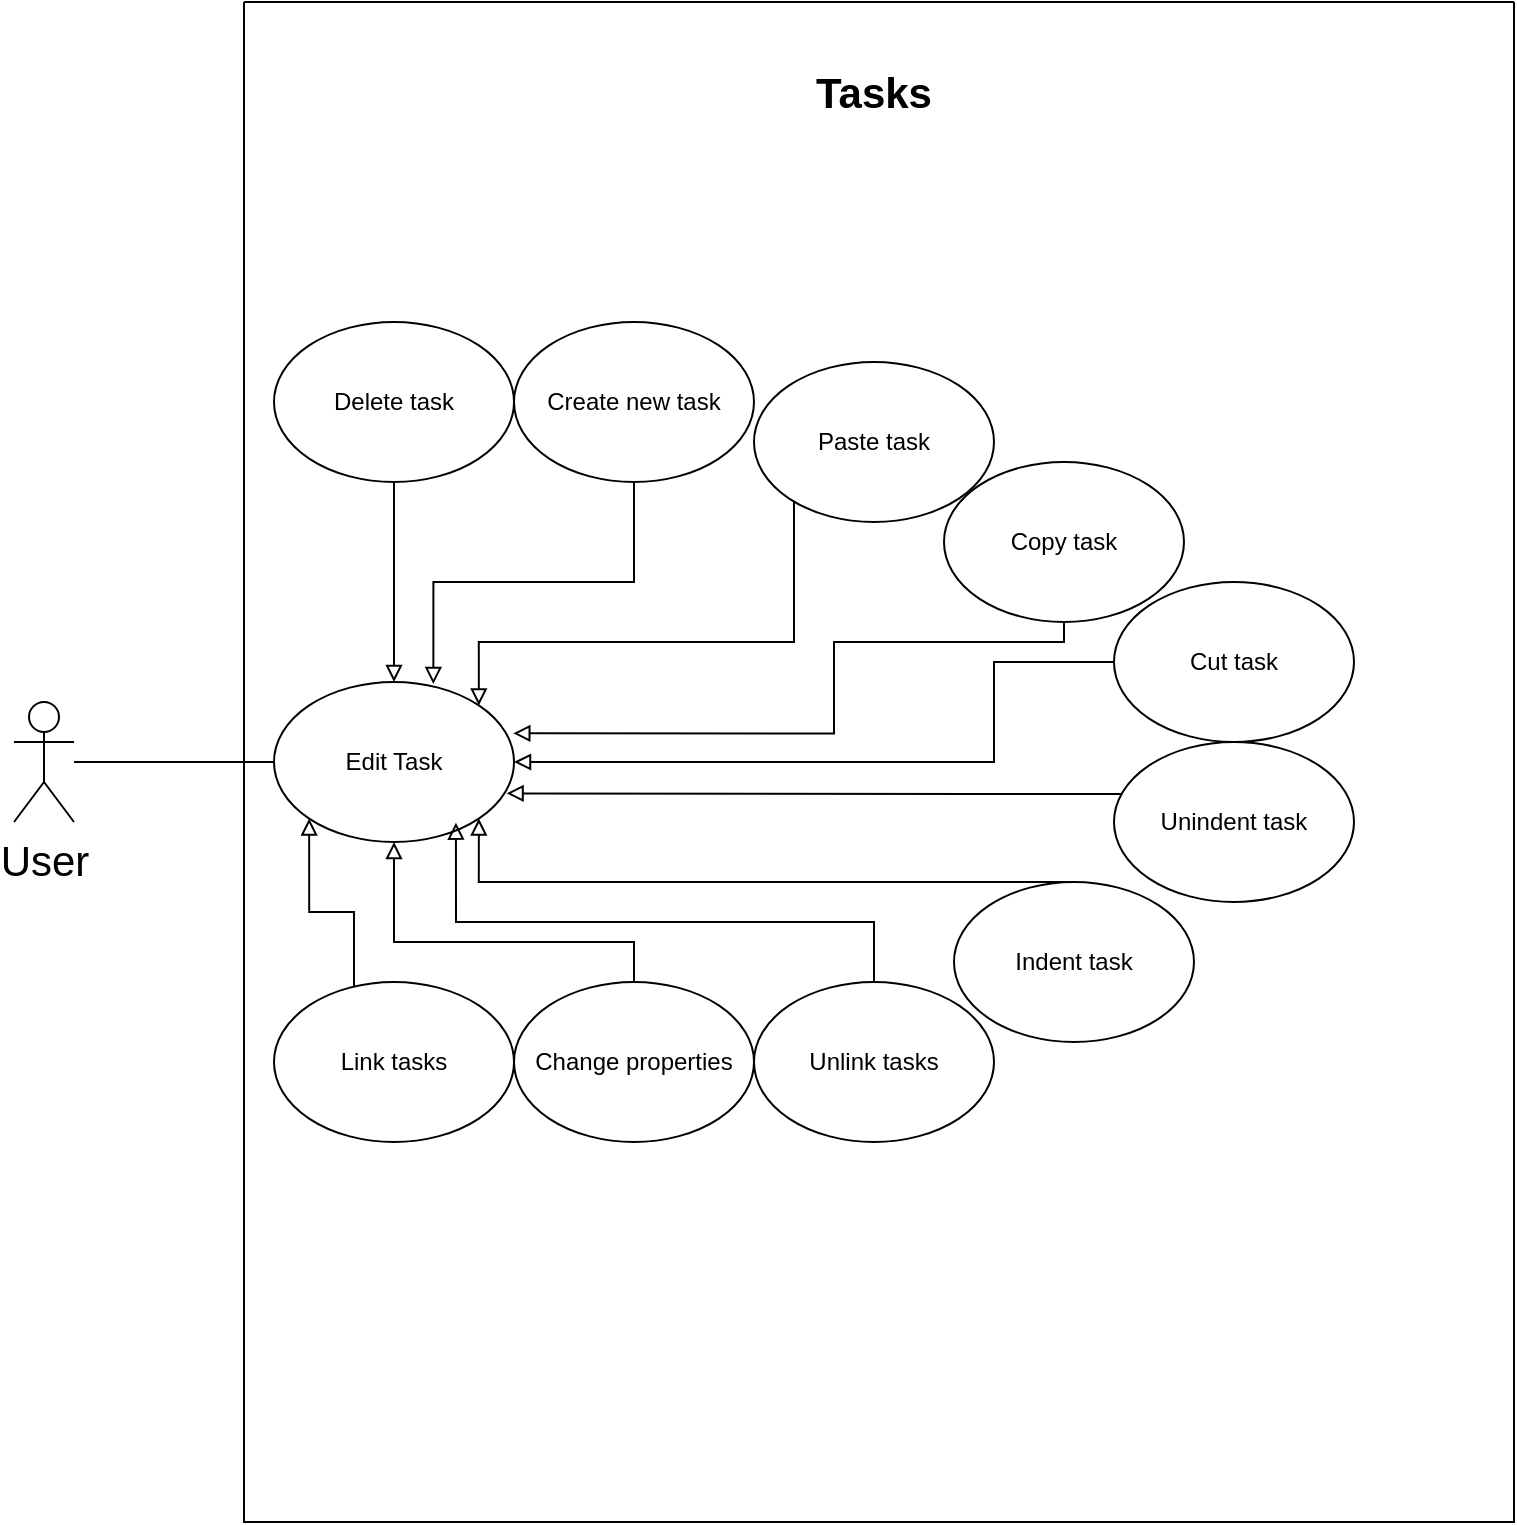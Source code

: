 <mxfile version="20.6.0" type="google"><diagram id="lxM0SHC_ksFYNgwX8Cci" name="Página-1"><mxGraphModel grid="1" page="1" gridSize="10" guides="1" tooltips="1" connect="1" arrows="1" fold="1" pageScale="1" pageWidth="850" pageHeight="1100" math="0" shadow="0"><root><mxCell id="0"/><mxCell id="1" parent="0"/><mxCell id="_uAJ1_-V4J6jANbrVoi4-6" style="edgeStyle=orthogonalEdgeStyle;rounded=0;orthogonalLoop=1;jettySize=auto;html=1;entryX=0.997;entryY=0.321;entryDx=0;entryDy=0;entryPerimeter=0;endArrow=block;endFill=0;" edge="1" parent="1" source="vVyNXzZILdvDlXePoHrO-46" target="_uAJ1_-V4J6jANbrVoi4-1"><mxGeometry relative="1" as="geometry"><Array as="points"><mxPoint x="455" y="300"/><mxPoint x="340" y="300"/><mxPoint x="340" y="346"/></Array></mxGeometry></mxCell><mxCell id="vVyNXzZILdvDlXePoHrO-46" value="Copy task" style="ellipse;whiteSpace=wrap;html=1;" vertex="1" parent="1"><mxGeometry x="395" y="210" width="120" height="80" as="geometry"/></mxCell><mxCell id="_uAJ1_-V4J6jANbrVoi4-2" style="edgeStyle=orthogonalEdgeStyle;rounded=0;orthogonalLoop=1;jettySize=auto;html=1;entryX=0;entryY=0.5;entryDx=0;entryDy=0;endArrow=none;endFill=0;" edge="1" parent="1" source="vVyNXzZILdvDlXePoHrO-51" target="_uAJ1_-V4J6jANbrVoi4-1"><mxGeometry relative="1" as="geometry"/></mxCell><mxCell id="vVyNXzZILdvDlXePoHrO-51" value="User" style="shape=umlActor;verticalLabelPosition=bottom;verticalAlign=top;html=1;outlineConnect=0;fontSize=21;" vertex="1" parent="1"><mxGeometry x="-70" y="330" width="30" height="60" as="geometry"/></mxCell><mxCell id="vVyNXzZILdvDlXePoHrO-62" value="" style="swimlane;startSize=0;" vertex="1" parent="1"><mxGeometry x="45" y="-20" width="635" height="760" as="geometry"/></mxCell><mxCell id="_uAJ1_-V4J6jANbrVoi4-1" value="Edit Task" style="ellipse;whiteSpace=wrap;html=1;" vertex="1" parent="vVyNXzZILdvDlXePoHrO-62"><mxGeometry x="15" y="340" width="120" height="80" as="geometry"/></mxCell><mxCell id="_uAJ1_-V4J6jANbrVoi4-3" style="edgeStyle=orthogonalEdgeStyle;rounded=0;orthogonalLoop=1;jettySize=auto;html=1;entryX=0.5;entryY=0;entryDx=0;entryDy=0;endArrow=block;endFill=0;" edge="1" parent="vVyNXzZILdvDlXePoHrO-62" source="vVyNXzZILdvDlXePoHrO-49" target="_uAJ1_-V4J6jANbrVoi4-1"><mxGeometry relative="1" as="geometry"/></mxCell><mxCell id="vVyNXzZILdvDlXePoHrO-49" value="Delete task" style="ellipse;whiteSpace=wrap;html=1;" vertex="1" parent="vVyNXzZILdvDlXePoHrO-62"><mxGeometry x="15" y="160" width="120" height="80" as="geometry"/></mxCell><mxCell id="_uAJ1_-V4J6jANbrVoi4-4" style="edgeStyle=orthogonalEdgeStyle;rounded=0;orthogonalLoop=1;jettySize=auto;html=1;entryX=0.664;entryY=0.013;entryDx=0;entryDy=0;entryPerimeter=0;endArrow=block;endFill=0;" edge="1" parent="vVyNXzZILdvDlXePoHrO-62" source="vVyNXzZILdvDlXePoHrO-43" target="_uAJ1_-V4J6jANbrVoi4-1"><mxGeometry relative="1" as="geometry"/></mxCell><mxCell id="vVyNXzZILdvDlXePoHrO-43" value="Create new task" style="ellipse;whiteSpace=wrap;html=1;" vertex="1" parent="vVyNXzZILdvDlXePoHrO-62"><mxGeometry x="135" y="160" width="120" height="80" as="geometry"/></mxCell><mxCell id="_uAJ1_-V4J6jANbrVoi4-5" style="edgeStyle=orthogonalEdgeStyle;rounded=0;orthogonalLoop=1;jettySize=auto;html=1;entryX=1;entryY=0;entryDx=0;entryDy=0;endArrow=block;endFill=0;" edge="1" parent="vVyNXzZILdvDlXePoHrO-62" source="vVyNXzZILdvDlXePoHrO-45" target="_uAJ1_-V4J6jANbrVoi4-1"><mxGeometry relative="1" as="geometry"><Array as="points"><mxPoint x="275" y="320"/><mxPoint x="117" y="320"/></Array></mxGeometry></mxCell><mxCell id="vVyNXzZILdvDlXePoHrO-45" value="Paste task" style="ellipse;whiteSpace=wrap;html=1;" vertex="1" parent="vVyNXzZILdvDlXePoHrO-62"><mxGeometry x="255" y="180" width="120" height="80" as="geometry"/></mxCell><mxCell id="_uAJ1_-V4J6jANbrVoi4-7" style="edgeStyle=orthogonalEdgeStyle;rounded=0;orthogonalLoop=1;jettySize=auto;html=1;entryX=1;entryY=0.5;entryDx=0;entryDy=0;endArrow=block;endFill=0;" edge="1" parent="vVyNXzZILdvDlXePoHrO-62" source="vVyNXzZILdvDlXePoHrO-44" target="_uAJ1_-V4J6jANbrVoi4-1"><mxGeometry relative="1" as="geometry"><Array as="points"><mxPoint x="375" y="330"/><mxPoint x="375" y="380"/></Array></mxGeometry></mxCell><mxCell id="vVyNXzZILdvDlXePoHrO-44" value="Cut task" style="ellipse;whiteSpace=wrap;html=1;" vertex="1" parent="vVyNXzZILdvDlXePoHrO-62"><mxGeometry x="435" y="290" width="120" height="80" as="geometry"/></mxCell><mxCell id="_uAJ1_-V4J6jANbrVoi4-10" style="edgeStyle=orthogonalEdgeStyle;rounded=0;orthogonalLoop=1;jettySize=auto;html=1;entryX=0.969;entryY=0.696;entryDx=0;entryDy=0;entryPerimeter=0;endArrow=block;endFill=0;" edge="1" parent="vVyNXzZILdvDlXePoHrO-62" source="vVyNXzZILdvDlXePoHrO-48" target="_uAJ1_-V4J6jANbrVoi4-1"><mxGeometry relative="1" as="geometry"><Array as="points"><mxPoint x="365" y="396"/><mxPoint x="365" y="396"/></Array></mxGeometry></mxCell><mxCell id="vVyNXzZILdvDlXePoHrO-48" value="Unindent task" style="ellipse;whiteSpace=wrap;html=1;" vertex="1" parent="vVyNXzZILdvDlXePoHrO-62"><mxGeometry x="435" y="370" width="120" height="80" as="geometry"/></mxCell><mxCell id="_uAJ1_-V4J6jANbrVoi4-9" style="edgeStyle=orthogonalEdgeStyle;rounded=0;orthogonalLoop=1;jettySize=auto;html=1;entryX=1;entryY=1;entryDx=0;entryDy=0;endArrow=block;endFill=0;" edge="1" parent="vVyNXzZILdvDlXePoHrO-62" source="vVyNXzZILdvDlXePoHrO-47" target="_uAJ1_-V4J6jANbrVoi4-1"><mxGeometry relative="1" as="geometry"><Array as="points"><mxPoint x="117" y="440"/></Array></mxGeometry></mxCell><mxCell id="vVyNXzZILdvDlXePoHrO-47" value="Indent task" style="ellipse;whiteSpace=wrap;html=1;" vertex="1" parent="vVyNXzZILdvDlXePoHrO-62"><mxGeometry x="355" y="440" width="120" height="80" as="geometry"/></mxCell><mxCell id="_uAJ1_-V4J6jANbrVoi4-11" style="edgeStyle=orthogonalEdgeStyle;rounded=0;orthogonalLoop=1;jettySize=auto;html=1;entryX=0.758;entryY=0.879;entryDx=0;entryDy=0;entryPerimeter=0;endArrow=block;endFill=0;" edge="1" parent="vVyNXzZILdvDlXePoHrO-62" source="vVyNXzZILdvDlXePoHrO-42" target="_uAJ1_-V4J6jANbrVoi4-1"><mxGeometry relative="1" as="geometry"><Array as="points"><mxPoint x="315" y="460"/><mxPoint x="106" y="460"/></Array></mxGeometry></mxCell><mxCell id="vVyNXzZILdvDlXePoHrO-42" value="Unlink tasks" style="ellipse;whiteSpace=wrap;html=1;" vertex="1" parent="vVyNXzZILdvDlXePoHrO-62"><mxGeometry x="255" y="490" width="120" height="80" as="geometry"/></mxCell><mxCell id="_uAJ1_-V4J6jANbrVoi4-13" style="edgeStyle=orthogonalEdgeStyle;rounded=0;orthogonalLoop=1;jettySize=auto;html=1;entryX=0;entryY=1;entryDx=0;entryDy=0;endArrow=block;endFill=0;" edge="1" parent="vVyNXzZILdvDlXePoHrO-62" source="vVyNXzZILdvDlXePoHrO-50" target="_uAJ1_-V4J6jANbrVoi4-1"><mxGeometry relative="1" as="geometry"><Array as="points"><mxPoint x="55" y="455"/><mxPoint x="33" y="455"/></Array></mxGeometry></mxCell><mxCell id="vVyNXzZILdvDlXePoHrO-50" value="Link tasks" style="ellipse;whiteSpace=wrap;html=1;" vertex="1" parent="vVyNXzZILdvDlXePoHrO-62"><mxGeometry x="15" y="490" width="120" height="80" as="geometry"/></mxCell><mxCell id="_uAJ1_-V4J6jANbrVoi4-12" style="edgeStyle=orthogonalEdgeStyle;rounded=0;orthogonalLoop=1;jettySize=auto;html=1;entryX=0.5;entryY=1;entryDx=0;entryDy=0;endArrow=block;endFill=0;" edge="1" parent="vVyNXzZILdvDlXePoHrO-62" source="vVyNXzZILdvDlXePoHrO-40" target="_uAJ1_-V4J6jANbrVoi4-1"><mxGeometry relative="1" as="geometry"><Array as="points"><mxPoint x="195" y="470"/><mxPoint x="75" y="470"/></Array></mxGeometry></mxCell><mxCell id="vVyNXzZILdvDlXePoHrO-40" value="Change properties" style="ellipse;whiteSpace=wrap;html=1;" vertex="1" parent="vVyNXzZILdvDlXePoHrO-62"><mxGeometry x="135" y="490" width="120" height="80" as="geometry"/></mxCell><mxCell id="vVyNXzZILdvDlXePoHrO-41" value="&lt;font style=&quot;font-size: 21px;&quot;&gt;&lt;b&gt;Tasks&lt;/b&gt;&lt;/font&gt;" style="text;html=1;strokeColor=none;fillColor=none;align=center;verticalAlign=middle;whiteSpace=wrap;rounded=0;fontSize=14;" vertex="1" parent="vVyNXzZILdvDlXePoHrO-62"><mxGeometry x="285" y="30" width="60" height="30" as="geometry"/></mxCell></root></mxGraphModel></diagram></mxfile>